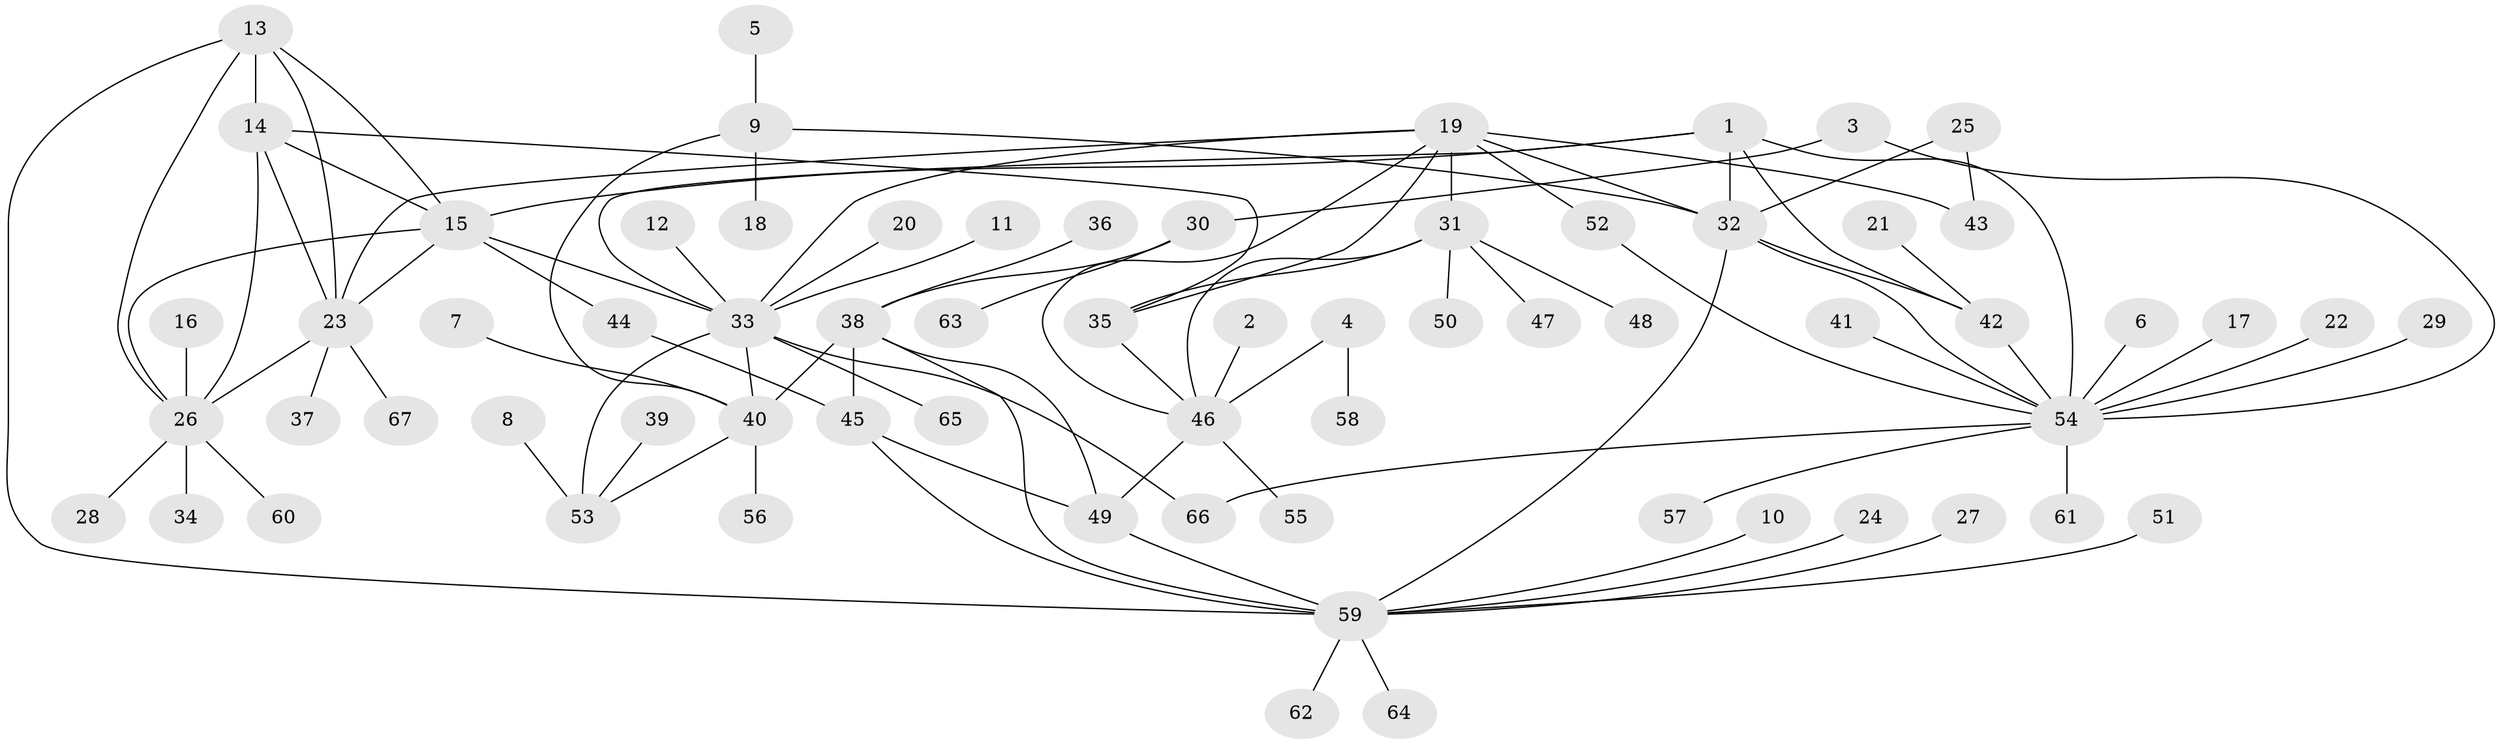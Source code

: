 // original degree distribution, {6: 0.045454545454545456, 9: 0.05454545454545454, 4: 0.045454545454545456, 13: 0.00909090909090909, 8: 0.02727272727272727, 7: 0.045454545454545456, 15: 0.00909090909090909, 10: 0.00909090909090909, 2: 0.16363636363636364, 5: 0.00909090909090909, 1: 0.5818181818181818}
// Generated by graph-tools (version 1.1) at 2025/37/03/04/25 23:37:32]
// undirected, 67 vertices, 95 edges
graph export_dot {
  node [color=gray90,style=filled];
  1;
  2;
  3;
  4;
  5;
  6;
  7;
  8;
  9;
  10;
  11;
  12;
  13;
  14;
  15;
  16;
  17;
  18;
  19;
  20;
  21;
  22;
  23;
  24;
  25;
  26;
  27;
  28;
  29;
  30;
  31;
  32;
  33;
  34;
  35;
  36;
  37;
  38;
  39;
  40;
  41;
  42;
  43;
  44;
  45;
  46;
  47;
  48;
  49;
  50;
  51;
  52;
  53;
  54;
  55;
  56;
  57;
  58;
  59;
  60;
  61;
  62;
  63;
  64;
  65;
  66;
  67;
  1 -- 15 [weight=2.0];
  1 -- 32 [weight=2.0];
  1 -- 33 [weight=1.0];
  1 -- 42 [weight=2.0];
  1 -- 54 [weight=2.0];
  2 -- 46 [weight=1.0];
  3 -- 30 [weight=1.0];
  3 -- 54 [weight=1.0];
  4 -- 46 [weight=1.0];
  4 -- 58 [weight=1.0];
  5 -- 9 [weight=1.0];
  6 -- 54 [weight=1.0];
  7 -- 40 [weight=1.0];
  8 -- 53 [weight=1.0];
  9 -- 18 [weight=1.0];
  9 -- 32 [weight=1.0];
  9 -- 40 [weight=1.0];
  10 -- 59 [weight=1.0];
  11 -- 33 [weight=1.0];
  12 -- 33 [weight=1.0];
  13 -- 14 [weight=1.0];
  13 -- 15 [weight=1.0];
  13 -- 23 [weight=1.0];
  13 -- 26 [weight=1.0];
  13 -- 59 [weight=1.0];
  14 -- 15 [weight=1.0];
  14 -- 23 [weight=1.0];
  14 -- 26 [weight=1.0];
  14 -- 35 [weight=1.0];
  15 -- 23 [weight=1.0];
  15 -- 26 [weight=1.0];
  15 -- 33 [weight=1.0];
  15 -- 44 [weight=1.0];
  16 -- 26 [weight=1.0];
  17 -- 54 [weight=1.0];
  19 -- 23 [weight=1.0];
  19 -- 31 [weight=2.0];
  19 -- 32 [weight=1.0];
  19 -- 33 [weight=1.0];
  19 -- 35 [weight=1.0];
  19 -- 43 [weight=1.0];
  19 -- 46 [weight=1.0];
  19 -- 52 [weight=1.0];
  20 -- 33 [weight=1.0];
  21 -- 42 [weight=1.0];
  22 -- 54 [weight=1.0];
  23 -- 26 [weight=1.0];
  23 -- 37 [weight=1.0];
  23 -- 67 [weight=1.0];
  24 -- 59 [weight=1.0];
  25 -- 32 [weight=1.0];
  25 -- 43 [weight=1.0];
  26 -- 28 [weight=1.0];
  26 -- 34 [weight=1.0];
  26 -- 60 [weight=1.0];
  27 -- 59 [weight=1.0];
  29 -- 54 [weight=1.0];
  30 -- 38 [weight=1.0];
  30 -- 63 [weight=1.0];
  31 -- 35 [weight=2.0];
  31 -- 46 [weight=2.0];
  31 -- 47 [weight=1.0];
  31 -- 48 [weight=1.0];
  31 -- 50 [weight=1.0];
  32 -- 42 [weight=1.0];
  32 -- 54 [weight=1.0];
  32 -- 59 [weight=1.0];
  33 -- 40 [weight=2.0];
  33 -- 53 [weight=4.0];
  33 -- 65 [weight=1.0];
  33 -- 66 [weight=1.0];
  35 -- 46 [weight=1.0];
  36 -- 38 [weight=1.0];
  38 -- 40 [weight=1.0];
  38 -- 45 [weight=2.0];
  38 -- 49 [weight=1.0];
  38 -- 59 [weight=1.0];
  39 -- 53 [weight=1.0];
  40 -- 53 [weight=2.0];
  40 -- 56 [weight=1.0];
  41 -- 54 [weight=1.0];
  42 -- 54 [weight=1.0];
  44 -- 45 [weight=1.0];
  45 -- 49 [weight=2.0];
  45 -- 59 [weight=2.0];
  46 -- 49 [weight=1.0];
  46 -- 55 [weight=1.0];
  49 -- 59 [weight=1.0];
  51 -- 59 [weight=1.0];
  52 -- 54 [weight=1.0];
  54 -- 57 [weight=1.0];
  54 -- 61 [weight=1.0];
  54 -- 66 [weight=1.0];
  59 -- 62 [weight=1.0];
  59 -- 64 [weight=1.0];
}
